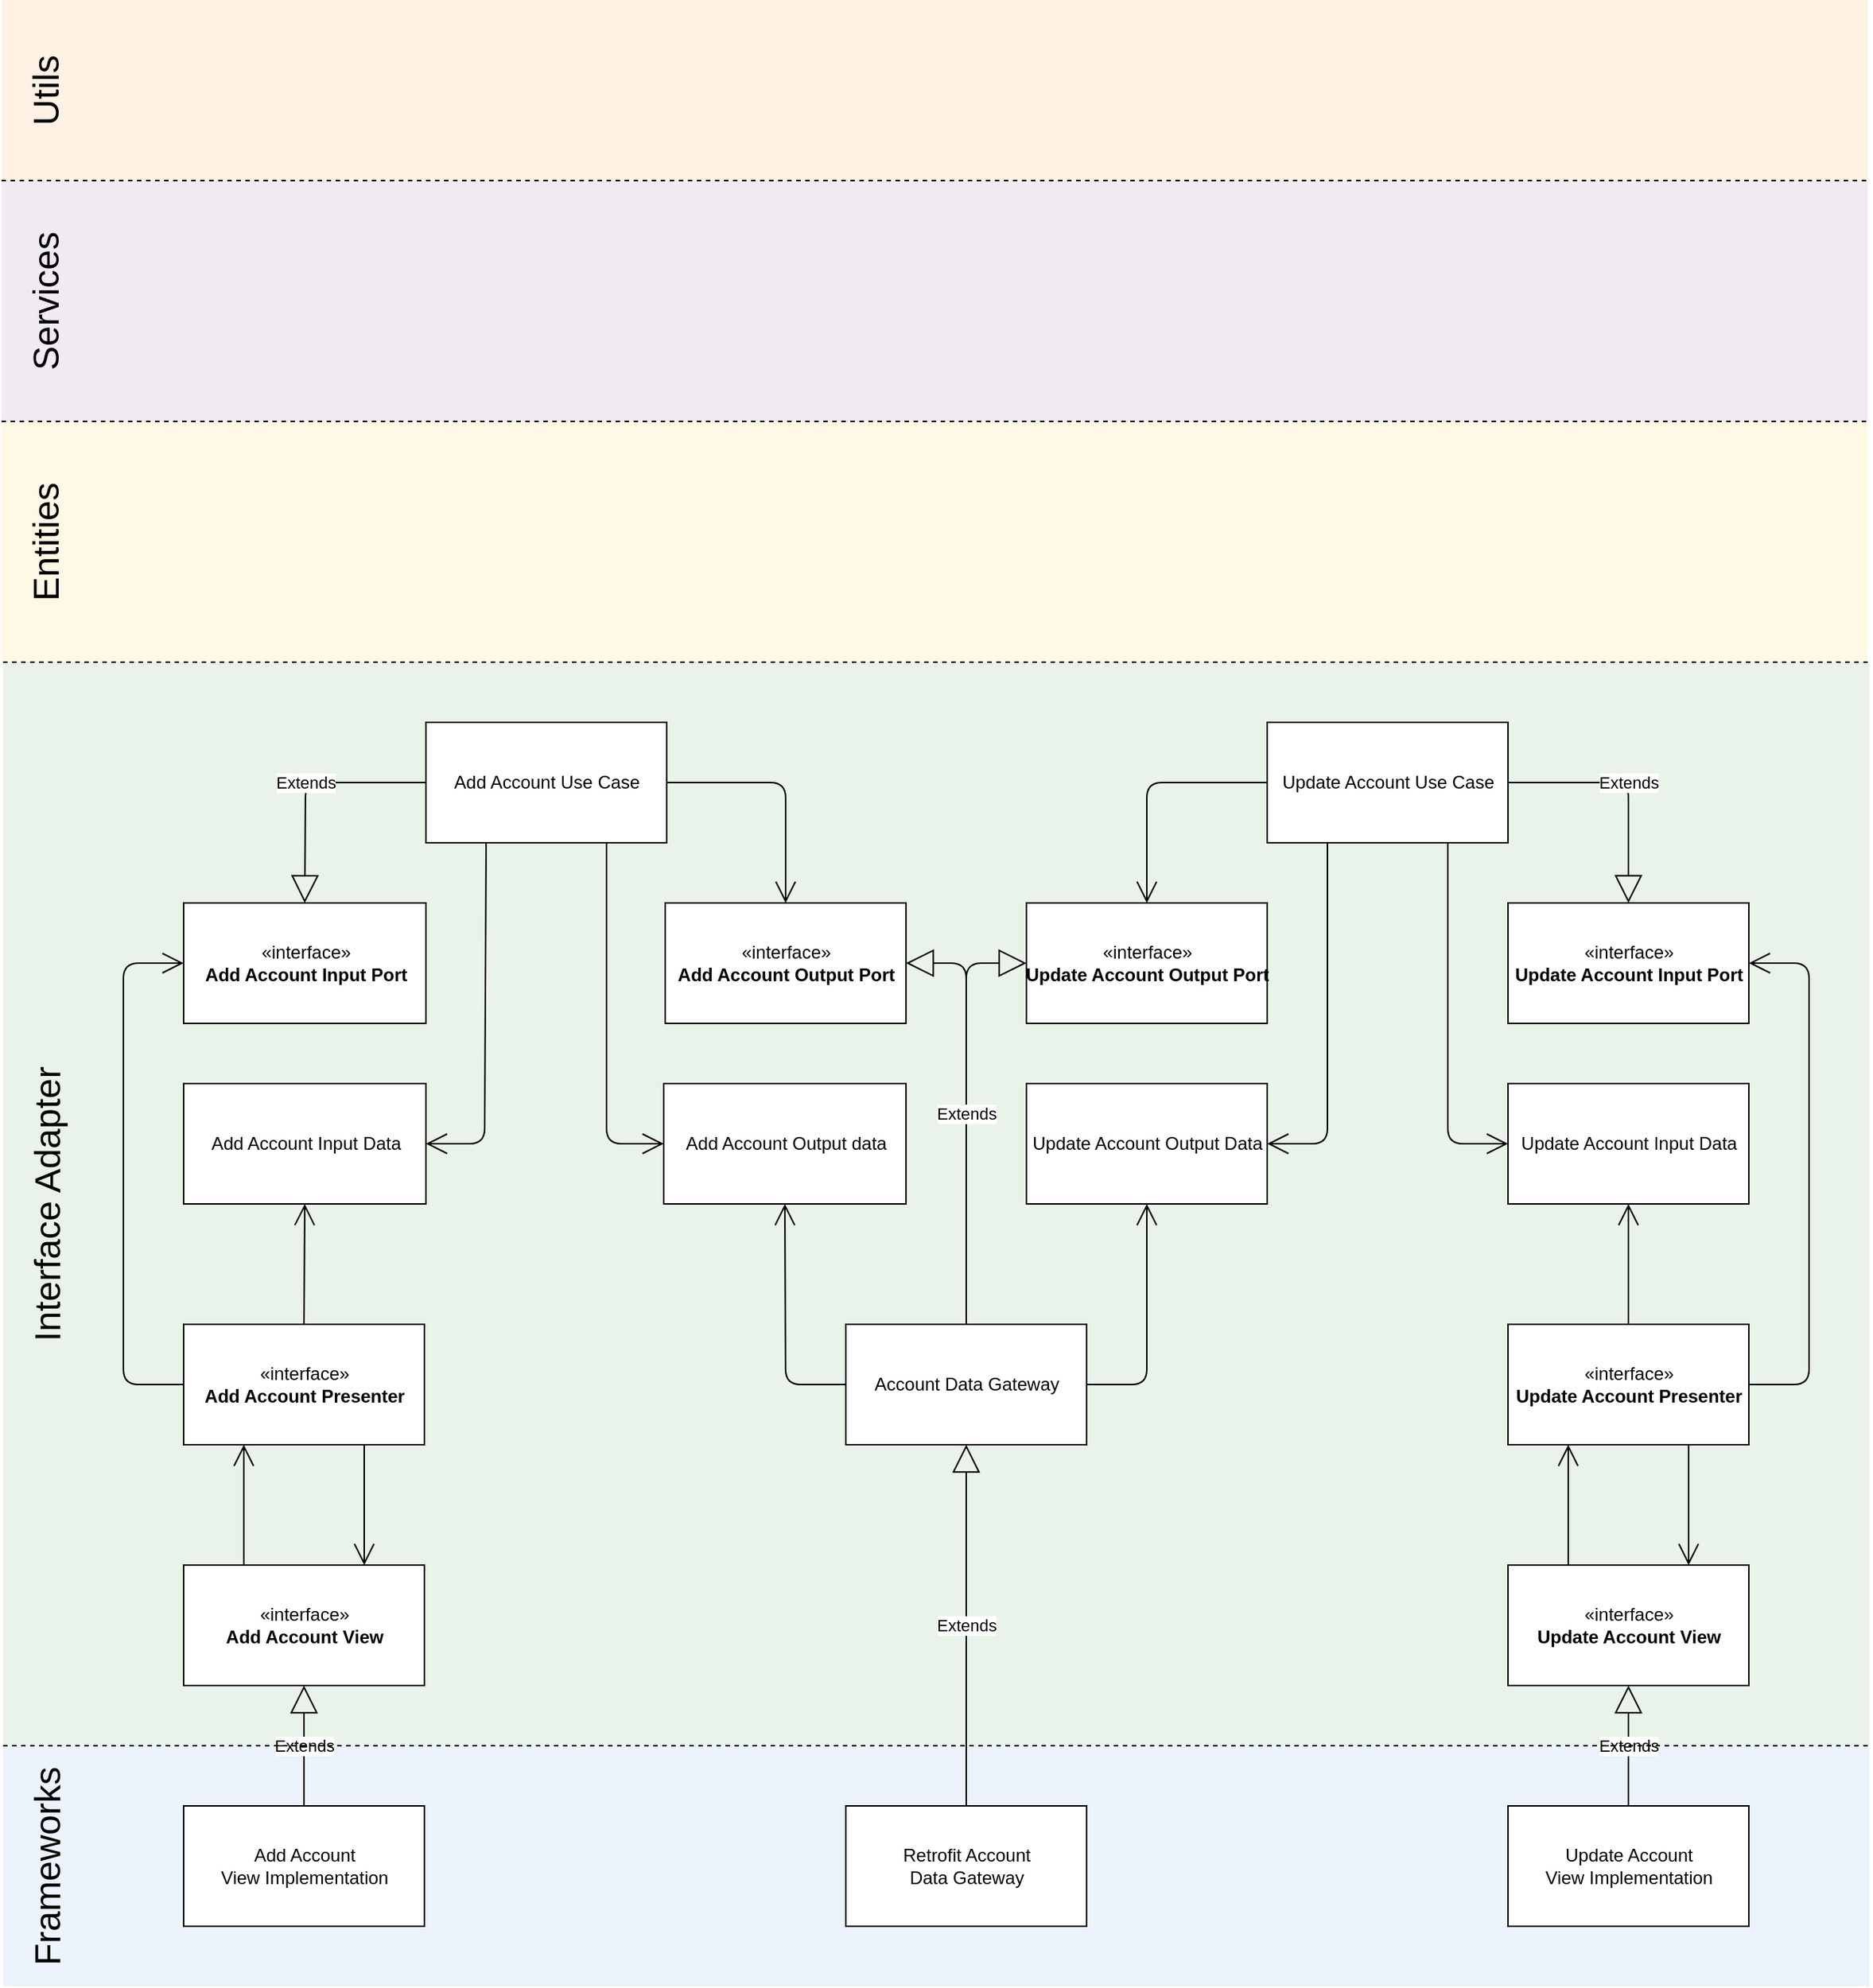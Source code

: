 <mxfile version="14.2.4" type="device"><diagram id="C5RBs43oDa-KdzZeNtuy" name="Page-1"><mxGraphModel dx="1892" dy="1178" grid="1" gridSize="10" guides="1" tooltips="1" connect="1" arrows="1" fold="1" page="1" pageScale="1" pageWidth="827" pageHeight="1169" math="0" shadow="0"><root><mxCell id="WIyWlLk6GJQsqaUBKTNV-0"/><mxCell id="WIyWlLk6GJQsqaUBKTNV-1" parent="WIyWlLk6GJQsqaUBKTNV-0"/><mxCell id="zXVrj64DNtkDrLmCc-L_-70" value="" style="rounded=0;whiteSpace=wrap;html=1;opacity=50;fillColor=#ffe6cc;strokeColor=none;" vertex="1" parent="WIyWlLk6GJQsqaUBKTNV-1"><mxGeometry width="1240" height="120" as="geometry"/></mxCell><mxCell id="zXVrj64DNtkDrLmCc-L_-69" value="" style="rounded=0;whiteSpace=wrap;html=1;opacity=50;fillColor=#fff2cc;strokeColor=none;" vertex="1" parent="WIyWlLk6GJQsqaUBKTNV-1"><mxGeometry y="280" width="1240" height="160" as="geometry"/></mxCell><mxCell id="zXVrj64DNtkDrLmCc-L_-68" value="" style="rounded=0;whiteSpace=wrap;html=1;opacity=50;fillColor=#e1d5e7;strokeColor=none;" vertex="1" parent="WIyWlLk6GJQsqaUBKTNV-1"><mxGeometry y="120" width="1240" height="160" as="geometry"/></mxCell><mxCell id="zXVrj64DNtkDrLmCc-L_-61" value="" style="rounded=0;whiteSpace=wrap;html=1;opacity=50;fillColor=#d5e8d4;strokeColor=none;" vertex="1" parent="WIyWlLk6GJQsqaUBKTNV-1"><mxGeometry x="1" y="440" width="1240" height="720" as="geometry"/></mxCell><mxCell id="zXVrj64DNtkDrLmCc-L_-60" value="" style="rounded=0;whiteSpace=wrap;html=1;fillColor=#dae8fc;strokeColor=none;opacity=50;" vertex="1" parent="WIyWlLk6GJQsqaUBKTNV-1"><mxGeometry x="1" y="1160" width="1240" height="160" as="geometry"/></mxCell><mxCell id="zXVrj64DNtkDrLmCc-L_-0" value="&lt;font style=&quot;font-size: 24px&quot;&gt;Utils&lt;/font&gt;" style="text;html=1;strokeColor=none;fillColor=none;align=center;verticalAlign=middle;whiteSpace=wrap;rounded=0;autosize=1;rotation=-90;" vertex="1" parent="WIyWlLk6GJQsqaUBKTNV-1"><mxGeometry y="50" width="60" height="20" as="geometry"/></mxCell><mxCell id="zXVrj64DNtkDrLmCc-L_-2" value="&lt;font style=&quot;font-size: 24px&quot;&gt;Services&lt;/font&gt;" style="text;html=1;strokeColor=none;fillColor=none;align=center;verticalAlign=middle;whiteSpace=wrap;rounded=0;autosize=1;rotation=-90;" vertex="1" parent="WIyWlLk6GJQsqaUBKTNV-1"><mxGeometry x="-25" y="190" width="110" height="20" as="geometry"/></mxCell><mxCell id="zXVrj64DNtkDrLmCc-L_-4" value="Add Account Use Case" style="html=1;" vertex="1" parent="WIyWlLk6GJQsqaUBKTNV-1"><mxGeometry x="282" y="480" width="160" height="80" as="geometry"/></mxCell><mxCell id="zXVrj64DNtkDrLmCc-L_-6" value="Add Account Input Data" style="html=1;" vertex="1" parent="WIyWlLk6GJQsqaUBKTNV-1"><mxGeometry x="121" y="720" width="161" height="80" as="geometry"/></mxCell><mxCell id="zXVrj64DNtkDrLmCc-L_-8" value="Add Account Output data" style="html=1;" vertex="1" parent="WIyWlLk6GJQsqaUBKTNV-1"><mxGeometry x="440" y="720" width="161" height="80" as="geometry"/></mxCell><mxCell id="zXVrj64DNtkDrLmCc-L_-9" value="«interface»&lt;br&gt;&lt;b&gt;Add Account Input Port&lt;/b&gt;" style="html=1;" vertex="1" parent="WIyWlLk6GJQsqaUBKTNV-1"><mxGeometry x="121" y="600" width="161" height="80" as="geometry"/></mxCell><mxCell id="zXVrj64DNtkDrLmCc-L_-10" value="«interface»&lt;br&gt;&lt;b&gt;Add Account Output Port&lt;/b&gt;" style="html=1;" vertex="1" parent="WIyWlLk6GJQsqaUBKTNV-1"><mxGeometry x="441" y="600" width="160" height="80" as="geometry"/></mxCell><mxCell id="zXVrj64DNtkDrLmCc-L_-11" value="Update Account Output Data" style="html=1;" vertex="1" parent="WIyWlLk6GJQsqaUBKTNV-1"><mxGeometry x="681" y="720" width="160" height="80" as="geometry"/></mxCell><mxCell id="zXVrj64DNtkDrLmCc-L_-12" value="«interface»&lt;br&gt;&lt;b&gt;Update Account Output Port&lt;/b&gt;" style="html=1;" vertex="1" parent="WIyWlLk6GJQsqaUBKTNV-1"><mxGeometry x="681" y="600" width="160" height="80" as="geometry"/></mxCell><mxCell id="zXVrj64DNtkDrLmCc-L_-13" value="Update Account Use Case" style="html=1;" vertex="1" parent="WIyWlLk6GJQsqaUBKTNV-1"><mxGeometry x="841" y="480" width="160" height="80" as="geometry"/></mxCell><mxCell id="zXVrj64DNtkDrLmCc-L_-14" value="«interface»&lt;br&gt;&lt;b&gt;Update Account Input Port&lt;/b&gt;" style="html=1;" vertex="1" parent="WIyWlLk6GJQsqaUBKTNV-1"><mxGeometry x="1001" y="600" width="160" height="80" as="geometry"/></mxCell><mxCell id="zXVrj64DNtkDrLmCc-L_-15" value="Update Account Input Data" style="html=1;" vertex="1" parent="WIyWlLk6GJQsqaUBKTNV-1"><mxGeometry x="1001" y="720" width="160" height="80" as="geometry"/></mxCell><mxCell id="zXVrj64DNtkDrLmCc-L_-16" value="Extends" style="endArrow=block;endSize=16;endFill=0;html=1;entryX=0.5;entryY=0;entryDx=0;entryDy=0;exitX=0;exitY=0.5;exitDx=0;exitDy=0;" edge="1" parent="WIyWlLk6GJQsqaUBKTNV-1" source="zXVrj64DNtkDrLmCc-L_-4" target="zXVrj64DNtkDrLmCc-L_-9"><mxGeometry width="160" relative="1" as="geometry"><mxPoint x="131" y="520" as="sourcePoint"/><mxPoint x="291" y="520" as="targetPoint"/><Array as="points"><mxPoint x="202" y="520"/></Array></mxGeometry></mxCell><mxCell id="zXVrj64DNtkDrLmCc-L_-17" value="" style="endArrow=open;endFill=1;endSize=12;html=1;exitX=0.25;exitY=1;exitDx=0;exitDy=0;entryX=1;entryY=0.5;entryDx=0;entryDy=0;" edge="1" parent="WIyWlLk6GJQsqaUBKTNV-1" source="zXVrj64DNtkDrLmCc-L_-4" target="zXVrj64DNtkDrLmCc-L_-6"><mxGeometry width="160" relative="1" as="geometry"><mxPoint x="251" y="900" as="sourcePoint"/><mxPoint x="411" y="900" as="targetPoint"/><Array as="points"><mxPoint x="321" y="760"/></Array></mxGeometry></mxCell><mxCell id="zXVrj64DNtkDrLmCc-L_-18" value="" style="endArrow=open;endFill=1;endSize=12;html=1;exitX=1;exitY=0.5;exitDx=0;exitDy=0;entryX=0.5;entryY=0;entryDx=0;entryDy=0;" edge="1" parent="WIyWlLk6GJQsqaUBKTNV-1" source="zXVrj64DNtkDrLmCc-L_-4" target="zXVrj64DNtkDrLmCc-L_-10"><mxGeometry width="160" relative="1" as="geometry"><mxPoint x="501" y="530" as="sourcePoint"/><mxPoint x="661" y="530" as="targetPoint"/><Array as="points"><mxPoint x="521" y="520"/></Array></mxGeometry></mxCell><mxCell id="zXVrj64DNtkDrLmCc-L_-19" value="" style="endArrow=open;endFill=1;endSize=12;html=1;exitX=0.75;exitY=1;exitDx=0;exitDy=0;entryX=0;entryY=0.5;entryDx=0;entryDy=0;" edge="1" parent="WIyWlLk6GJQsqaUBKTNV-1" source="zXVrj64DNtkDrLmCc-L_-4" target="zXVrj64DNtkDrLmCc-L_-8"><mxGeometry width="160" relative="1" as="geometry"><mxPoint x="361" y="890" as="sourcePoint"/><mxPoint x="521" y="890" as="targetPoint"/><Array as="points"><mxPoint x="402" y="760"/></Array></mxGeometry></mxCell><mxCell id="zXVrj64DNtkDrLmCc-L_-22" value="" style="endArrow=open;endFill=1;endSize=12;html=1;exitX=0.25;exitY=1;exitDx=0;exitDy=0;entryX=1;entryY=0.5;entryDx=0;entryDy=0;" edge="1" parent="WIyWlLk6GJQsqaUBKTNV-1" source="zXVrj64DNtkDrLmCc-L_-13" target="zXVrj64DNtkDrLmCc-L_-11"><mxGeometry width="160" relative="1" as="geometry"><mxPoint x="831" y="850" as="sourcePoint"/><mxPoint x="991" y="850" as="targetPoint"/><Array as="points"><mxPoint x="881" y="760"/></Array></mxGeometry></mxCell><mxCell id="zXVrj64DNtkDrLmCc-L_-23" value="" style="endArrow=open;endFill=1;endSize=12;html=1;exitX=0.75;exitY=1;exitDx=0;exitDy=0;entryX=0;entryY=0.5;entryDx=0;entryDy=0;" edge="1" parent="WIyWlLk6GJQsqaUBKTNV-1" source="zXVrj64DNtkDrLmCc-L_-13" target="zXVrj64DNtkDrLmCc-L_-15"><mxGeometry width="160" relative="1" as="geometry"><mxPoint x="901" y="830" as="sourcePoint"/><mxPoint x="1061" y="830" as="targetPoint"/><Array as="points"><mxPoint x="961" y="760"/></Array></mxGeometry></mxCell><mxCell id="zXVrj64DNtkDrLmCc-L_-25" value="Account Data Gateway" style="html=1;" vertex="1" parent="WIyWlLk6GJQsqaUBKTNV-1"><mxGeometry x="561" y="880" width="160" height="80" as="geometry"/></mxCell><mxCell id="zXVrj64DNtkDrLmCc-L_-27" value="Extends" style="endArrow=block;endSize=16;endFill=0;html=1;exitX=0.5;exitY=0;exitDx=0;exitDy=0;entryX=1;entryY=0.5;entryDx=0;entryDy=0;" edge="1" parent="WIyWlLk6GJQsqaUBKTNV-1" source="zXVrj64DNtkDrLmCc-L_-25" target="zXVrj64DNtkDrLmCc-L_-10"><mxGeometry width="160" relative="1" as="geometry"><mxPoint x="591" y="830" as="sourcePoint"/><mxPoint x="751" y="830" as="targetPoint"/><Array as="points"><mxPoint x="641" y="640"/></Array></mxGeometry></mxCell><mxCell id="zXVrj64DNtkDrLmCc-L_-28" value="Extends" style="endArrow=block;endSize=16;endFill=0;html=1;exitX=0.5;exitY=0;exitDx=0;exitDy=0;entryX=0;entryY=0.5;entryDx=0;entryDy=0;" edge="1" parent="WIyWlLk6GJQsqaUBKTNV-1" source="zXVrj64DNtkDrLmCc-L_-25" target="zXVrj64DNtkDrLmCc-L_-12"><mxGeometry width="160" relative="1" as="geometry"><mxPoint x="791" y="880" as="sourcePoint"/><mxPoint x="951" y="880" as="targetPoint"/><Array as="points"><mxPoint x="641" y="640"/></Array></mxGeometry></mxCell><mxCell id="zXVrj64DNtkDrLmCc-L_-29" value="" style="endArrow=open;endFill=1;endSize=12;html=1;entryX=0.5;entryY=1;entryDx=0;entryDy=0;exitX=0;exitY=0.5;exitDx=0;exitDy=0;" edge="1" parent="WIyWlLk6GJQsqaUBKTNV-1" source="zXVrj64DNtkDrLmCc-L_-25" target="zXVrj64DNtkDrLmCc-L_-8"><mxGeometry width="160" relative="1" as="geometry"><mxPoint x="271" y="950" as="sourcePoint"/><mxPoint x="431" y="950" as="targetPoint"/><Array as="points"><mxPoint x="521" y="920"/></Array></mxGeometry></mxCell><mxCell id="zXVrj64DNtkDrLmCc-L_-30" value="" style="endArrow=open;endFill=1;endSize=12;html=1;exitX=1;exitY=0.5;exitDx=0;exitDy=0;entryX=0.5;entryY=1;entryDx=0;entryDy=0;" edge="1" parent="WIyWlLk6GJQsqaUBKTNV-1" source="zXVrj64DNtkDrLmCc-L_-25" target="zXVrj64DNtkDrLmCc-L_-11"><mxGeometry width="160" relative="1" as="geometry"><mxPoint x="741" y="960" as="sourcePoint"/><mxPoint x="901" y="960" as="targetPoint"/><Array as="points"><mxPoint x="761" y="920"/></Array></mxGeometry></mxCell><mxCell id="zXVrj64DNtkDrLmCc-L_-31" value="«interface»&lt;br&gt;&lt;b&gt;Add Account Presenter&lt;/b&gt;" style="html=1;" vertex="1" parent="WIyWlLk6GJQsqaUBKTNV-1"><mxGeometry x="121" y="880" width="160" height="80" as="geometry"/></mxCell><mxCell id="zXVrj64DNtkDrLmCc-L_-32" value="«interface»&lt;br&gt;&lt;b&gt;Add Account View&lt;/b&gt;" style="html=1;" vertex="1" parent="WIyWlLk6GJQsqaUBKTNV-1"><mxGeometry x="121" y="1040" width="160" height="80" as="geometry"/></mxCell><mxCell id="zXVrj64DNtkDrLmCc-L_-33" value="" style="endArrow=open;endFill=1;endSize=12;html=1;exitX=0.25;exitY=0;exitDx=0;exitDy=0;entryX=0.25;entryY=1;entryDx=0;entryDy=0;" edge="1" parent="WIyWlLk6GJQsqaUBKTNV-1" source="zXVrj64DNtkDrLmCc-L_-32" target="zXVrj64DNtkDrLmCc-L_-31"><mxGeometry width="160" relative="1" as="geometry"><mxPoint x="301" y="1010" as="sourcePoint"/><mxPoint x="461" y="1010" as="targetPoint"/></mxGeometry></mxCell><mxCell id="zXVrj64DNtkDrLmCc-L_-34" value="" style="endArrow=open;endFill=1;endSize=12;html=1;exitX=0.75;exitY=1;exitDx=0;exitDy=0;entryX=0.75;entryY=0;entryDx=0;entryDy=0;" edge="1" parent="WIyWlLk6GJQsqaUBKTNV-1" source="zXVrj64DNtkDrLmCc-L_-31" target="zXVrj64DNtkDrLmCc-L_-32"><mxGeometry width="160" relative="1" as="geometry"><mxPoint x="351" y="1000" as="sourcePoint"/><mxPoint x="511" y="1000" as="targetPoint"/></mxGeometry></mxCell><mxCell id="zXVrj64DNtkDrLmCc-L_-38" value="«interface»&lt;br&gt;&lt;b&gt;Update Account Presenter&lt;/b&gt;" style="html=1;" vertex="1" parent="WIyWlLk6GJQsqaUBKTNV-1"><mxGeometry x="1001" y="880" width="160" height="80" as="geometry"/></mxCell><mxCell id="zXVrj64DNtkDrLmCc-L_-39" value="«interface»&lt;br&gt;&lt;b&gt;Update Account View&lt;/b&gt;" style="html=1;" vertex="1" parent="WIyWlLk6GJQsqaUBKTNV-1"><mxGeometry x="1001" y="1040" width="160" height="80" as="geometry"/></mxCell><mxCell id="zXVrj64DNtkDrLmCc-L_-40" value="" style="endArrow=open;endFill=1;endSize=12;html=1;exitX=0.25;exitY=0;exitDx=0;exitDy=0;entryX=0.25;entryY=1;entryDx=0;entryDy=0;" edge="1" parent="WIyWlLk6GJQsqaUBKTNV-1" source="zXVrj64DNtkDrLmCc-L_-39" target="zXVrj64DNtkDrLmCc-L_-38"><mxGeometry width="160" relative="1" as="geometry"><mxPoint x="861" y="980" as="sourcePoint"/><mxPoint x="1021" y="980" as="targetPoint"/></mxGeometry></mxCell><mxCell id="zXVrj64DNtkDrLmCc-L_-41" value="" style="endArrow=open;endFill=1;endSize=12;html=1;exitX=0.75;exitY=1;exitDx=0;exitDy=0;entryX=0.75;entryY=0;entryDx=0;entryDy=0;" edge="1" parent="WIyWlLk6GJQsqaUBKTNV-1" source="zXVrj64DNtkDrLmCc-L_-38" target="zXVrj64DNtkDrLmCc-L_-39"><mxGeometry width="160" relative="1" as="geometry"><mxPoint x="1191" y="1000" as="sourcePoint"/><mxPoint x="1351" y="1000" as="targetPoint"/></mxGeometry></mxCell><mxCell id="zXVrj64DNtkDrLmCc-L_-44" value="" style="endArrow=open;endFill=1;endSize=12;html=1;entryX=0.5;entryY=1;entryDx=0;entryDy=0;exitX=0.5;exitY=0;exitDx=0;exitDy=0;" edge="1" parent="WIyWlLk6GJQsqaUBKTNV-1" source="zXVrj64DNtkDrLmCc-L_-31" target="zXVrj64DNtkDrLmCc-L_-6"><mxGeometry width="160" relative="1" as="geometry"><mxPoint x="1" y="840" as="sourcePoint"/><mxPoint x="161" y="840" as="targetPoint"/></mxGeometry></mxCell><mxCell id="zXVrj64DNtkDrLmCc-L_-45" value="" style="endArrow=open;endFill=1;endSize=12;html=1;entryX=0;entryY=0.5;entryDx=0;entryDy=0;exitX=0;exitY=0.5;exitDx=0;exitDy=0;" edge="1" parent="WIyWlLk6GJQsqaUBKTNV-1" source="zXVrj64DNtkDrLmCc-L_-31" target="zXVrj64DNtkDrLmCc-L_-9"><mxGeometry width="160" relative="1" as="geometry"><mxPoint x="-29" y="820" as="sourcePoint"/><mxPoint x="131" y="820" as="targetPoint"/><Array as="points"><mxPoint x="81" y="920"/><mxPoint x="81" y="640"/></Array></mxGeometry></mxCell><mxCell id="zXVrj64DNtkDrLmCc-L_-46" value="" style="endArrow=open;endFill=1;endSize=12;html=1;exitX=0.5;exitY=0;exitDx=0;exitDy=0;entryX=0.5;entryY=1;entryDx=0;entryDy=0;" edge="1" parent="WIyWlLk6GJQsqaUBKTNV-1" source="zXVrj64DNtkDrLmCc-L_-38" target="zXVrj64DNtkDrLmCc-L_-15"><mxGeometry width="160" relative="1" as="geometry"><mxPoint x="1431" y="790" as="sourcePoint"/><mxPoint x="1591" y="790" as="targetPoint"/></mxGeometry></mxCell><mxCell id="zXVrj64DNtkDrLmCc-L_-47" value="" style="endArrow=open;endFill=1;endSize=12;html=1;exitX=1;exitY=0.5;exitDx=0;exitDy=0;entryX=1;entryY=0.5;entryDx=0;entryDy=0;" edge="1" parent="WIyWlLk6GJQsqaUBKTNV-1" source="zXVrj64DNtkDrLmCc-L_-38" target="zXVrj64DNtkDrLmCc-L_-14"><mxGeometry width="160" relative="1" as="geometry"><mxPoint x="1281" y="760" as="sourcePoint"/><mxPoint x="1441" y="760" as="targetPoint"/><Array as="points"><mxPoint x="1201" y="920"/><mxPoint x="1201" y="640"/></Array></mxGeometry></mxCell><mxCell id="zXVrj64DNtkDrLmCc-L_-49" value="Add Account&lt;br&gt;View Implementation" style="html=1;" vertex="1" parent="WIyWlLk6GJQsqaUBKTNV-1"><mxGeometry x="121" y="1200" width="160" height="80" as="geometry"/></mxCell><mxCell id="zXVrj64DNtkDrLmCc-L_-50" value="Extends" style="endArrow=block;endSize=16;endFill=0;html=1;exitX=0.5;exitY=0;exitDx=0;exitDy=0;entryX=0.5;entryY=1;entryDx=0;entryDy=0;" edge="1" parent="WIyWlLk6GJQsqaUBKTNV-1" source="zXVrj64DNtkDrLmCc-L_-49" target="zXVrj64DNtkDrLmCc-L_-32"><mxGeometry width="160" relative="1" as="geometry"><mxPoint x="421" y="1150" as="sourcePoint"/><mxPoint x="581" y="1150" as="targetPoint"/></mxGeometry></mxCell><mxCell id="zXVrj64DNtkDrLmCc-L_-51" value="Extends" style="endArrow=block;endSize=16;endFill=0;html=1;entryX=0.5;entryY=1;entryDx=0;entryDy=0;exitX=0.5;exitY=0;exitDx=0;exitDy=0;" edge="1" parent="WIyWlLk6GJQsqaUBKTNV-1" source="zXVrj64DNtkDrLmCc-L_-52" target="zXVrj64DNtkDrLmCc-L_-39"><mxGeometry width="160" relative="1" as="geometry"><mxPoint x="731" y="1130" as="sourcePoint"/><mxPoint x="891" y="1130" as="targetPoint"/></mxGeometry></mxCell><mxCell id="zXVrj64DNtkDrLmCc-L_-52" value="Update Account&lt;br&gt;View Implementation" style="html=1;" vertex="1" parent="WIyWlLk6GJQsqaUBKTNV-1"><mxGeometry x="1001" y="1200" width="160" height="80" as="geometry"/></mxCell><mxCell id="zXVrj64DNtkDrLmCc-L_-53" value="Retrofit Account&lt;br&gt;Data Gateway" style="html=1;" vertex="1" parent="WIyWlLk6GJQsqaUBKTNV-1"><mxGeometry x="561" y="1200" width="160" height="80" as="geometry"/></mxCell><mxCell id="zXVrj64DNtkDrLmCc-L_-54" value="Extends" style="endArrow=block;endSize=16;endFill=0;html=1;exitX=0.5;exitY=0;exitDx=0;exitDy=0;entryX=0.5;entryY=1;entryDx=0;entryDy=0;" edge="1" parent="WIyWlLk6GJQsqaUBKTNV-1" source="zXVrj64DNtkDrLmCc-L_-53" target="zXVrj64DNtkDrLmCc-L_-25"><mxGeometry width="160" relative="1" as="geometry"><mxPoint x="551" y="1050" as="sourcePoint"/><mxPoint x="711" y="1050" as="targetPoint"/></mxGeometry></mxCell><mxCell id="zXVrj64DNtkDrLmCc-L_-55" value="" style="endArrow=none;dashed=1;html=1;" edge="1" parent="WIyWlLk6GJQsqaUBKTNV-1"><mxGeometry width="50" height="50" relative="1" as="geometry"><mxPoint x="1" y="440" as="sourcePoint"/><mxPoint x="1241" y="440" as="targetPoint"/></mxGeometry></mxCell><mxCell id="zXVrj64DNtkDrLmCc-L_-56" value="" style="endArrow=none;dashed=1;html=1;" edge="1" parent="WIyWlLk6GJQsqaUBKTNV-1"><mxGeometry width="50" height="50" relative="1" as="geometry"><mxPoint x="1" y="1160" as="sourcePoint"/><mxPoint x="1241" y="1160" as="targetPoint"/></mxGeometry></mxCell><mxCell id="zXVrj64DNtkDrLmCc-L_-57" value="" style="endArrow=none;dashed=1;html=1;" edge="1" parent="WIyWlLk6GJQsqaUBKTNV-1"><mxGeometry width="50" height="50" relative="1" as="geometry"><mxPoint y="120" as="sourcePoint"/><mxPoint x="1240" y="120" as="targetPoint"/></mxGeometry></mxCell><mxCell id="zXVrj64DNtkDrLmCc-L_-58" value="&lt;font style=&quot;font-size: 24px&quot;&gt;Frameworks&lt;/font&gt;" style="text;html=1;strokeColor=none;fillColor=none;align=center;verticalAlign=middle;whiteSpace=wrap;rounded=0;autosize=1;rotation=-90;" vertex="1" parent="WIyWlLk6GJQsqaUBKTNV-1"><mxGeometry x="-44" y="1230" width="150" height="20" as="geometry"/></mxCell><mxCell id="zXVrj64DNtkDrLmCc-L_-59" value="&lt;font style=&quot;font-size: 24px&quot;&gt;Interface Adapter&lt;/font&gt;" style="text;html=1;strokeColor=none;fillColor=none;align=center;verticalAlign=middle;whiteSpace=wrap;rounded=0;autosize=1;rotation=-90;" vertex="1" parent="WIyWlLk6GJQsqaUBKTNV-1"><mxGeometry x="-69" y="790" width="200" height="20" as="geometry"/></mxCell><mxCell id="zXVrj64DNtkDrLmCc-L_-63" value="&lt;font style=&quot;font-size: 24px&quot;&gt;Entities&lt;/font&gt;" style="text;html=1;strokeColor=none;fillColor=none;align=center;verticalAlign=middle;whiteSpace=wrap;rounded=0;opacity=50;autosize=1;rotation=-90;" vertex="1" parent="WIyWlLk6GJQsqaUBKTNV-1"><mxGeometry x="10" y="350" width="40" height="20" as="geometry"/></mxCell><mxCell id="zXVrj64DNtkDrLmCc-L_-66" value="" style="endArrow=none;dashed=1;html=1;" edge="1" parent="WIyWlLk6GJQsqaUBKTNV-1"><mxGeometry width="50" height="50" relative="1" as="geometry"><mxPoint y="280" as="sourcePoint"/><mxPoint x="1240" y="280" as="targetPoint"/></mxGeometry></mxCell><mxCell id="zXVrj64DNtkDrLmCc-L_-71" value="Extends" style="endArrow=block;endSize=16;endFill=0;html=1;exitX=1;exitY=0.5;exitDx=0;exitDy=0;entryX=0.5;entryY=0;entryDx=0;entryDy=0;" edge="1" parent="WIyWlLk6GJQsqaUBKTNV-1" source="zXVrj64DNtkDrLmCc-L_-13" target="zXVrj64DNtkDrLmCc-L_-14"><mxGeometry width="160" relative="1" as="geometry"><mxPoint x="1060" y="510" as="sourcePoint"/><mxPoint x="1220" y="510" as="targetPoint"/><Array as="points"><mxPoint x="1081" y="520"/></Array></mxGeometry></mxCell><mxCell id="zXVrj64DNtkDrLmCc-L_-72" value="" style="endArrow=open;endFill=1;endSize=12;html=1;entryX=0.5;entryY=0;entryDx=0;entryDy=0;exitX=0;exitY=0.5;exitDx=0;exitDy=0;" edge="1" parent="WIyWlLk6GJQsqaUBKTNV-1" source="zXVrj64DNtkDrLmCc-L_-13" target="zXVrj64DNtkDrLmCc-L_-12"><mxGeometry width="160" relative="1" as="geometry"><mxPoint x="520" y="490" as="sourcePoint"/><mxPoint x="680" y="490" as="targetPoint"/><Array as="points"><mxPoint x="761" y="520"/></Array></mxGeometry></mxCell></root></mxGraphModel></diagram></mxfile>